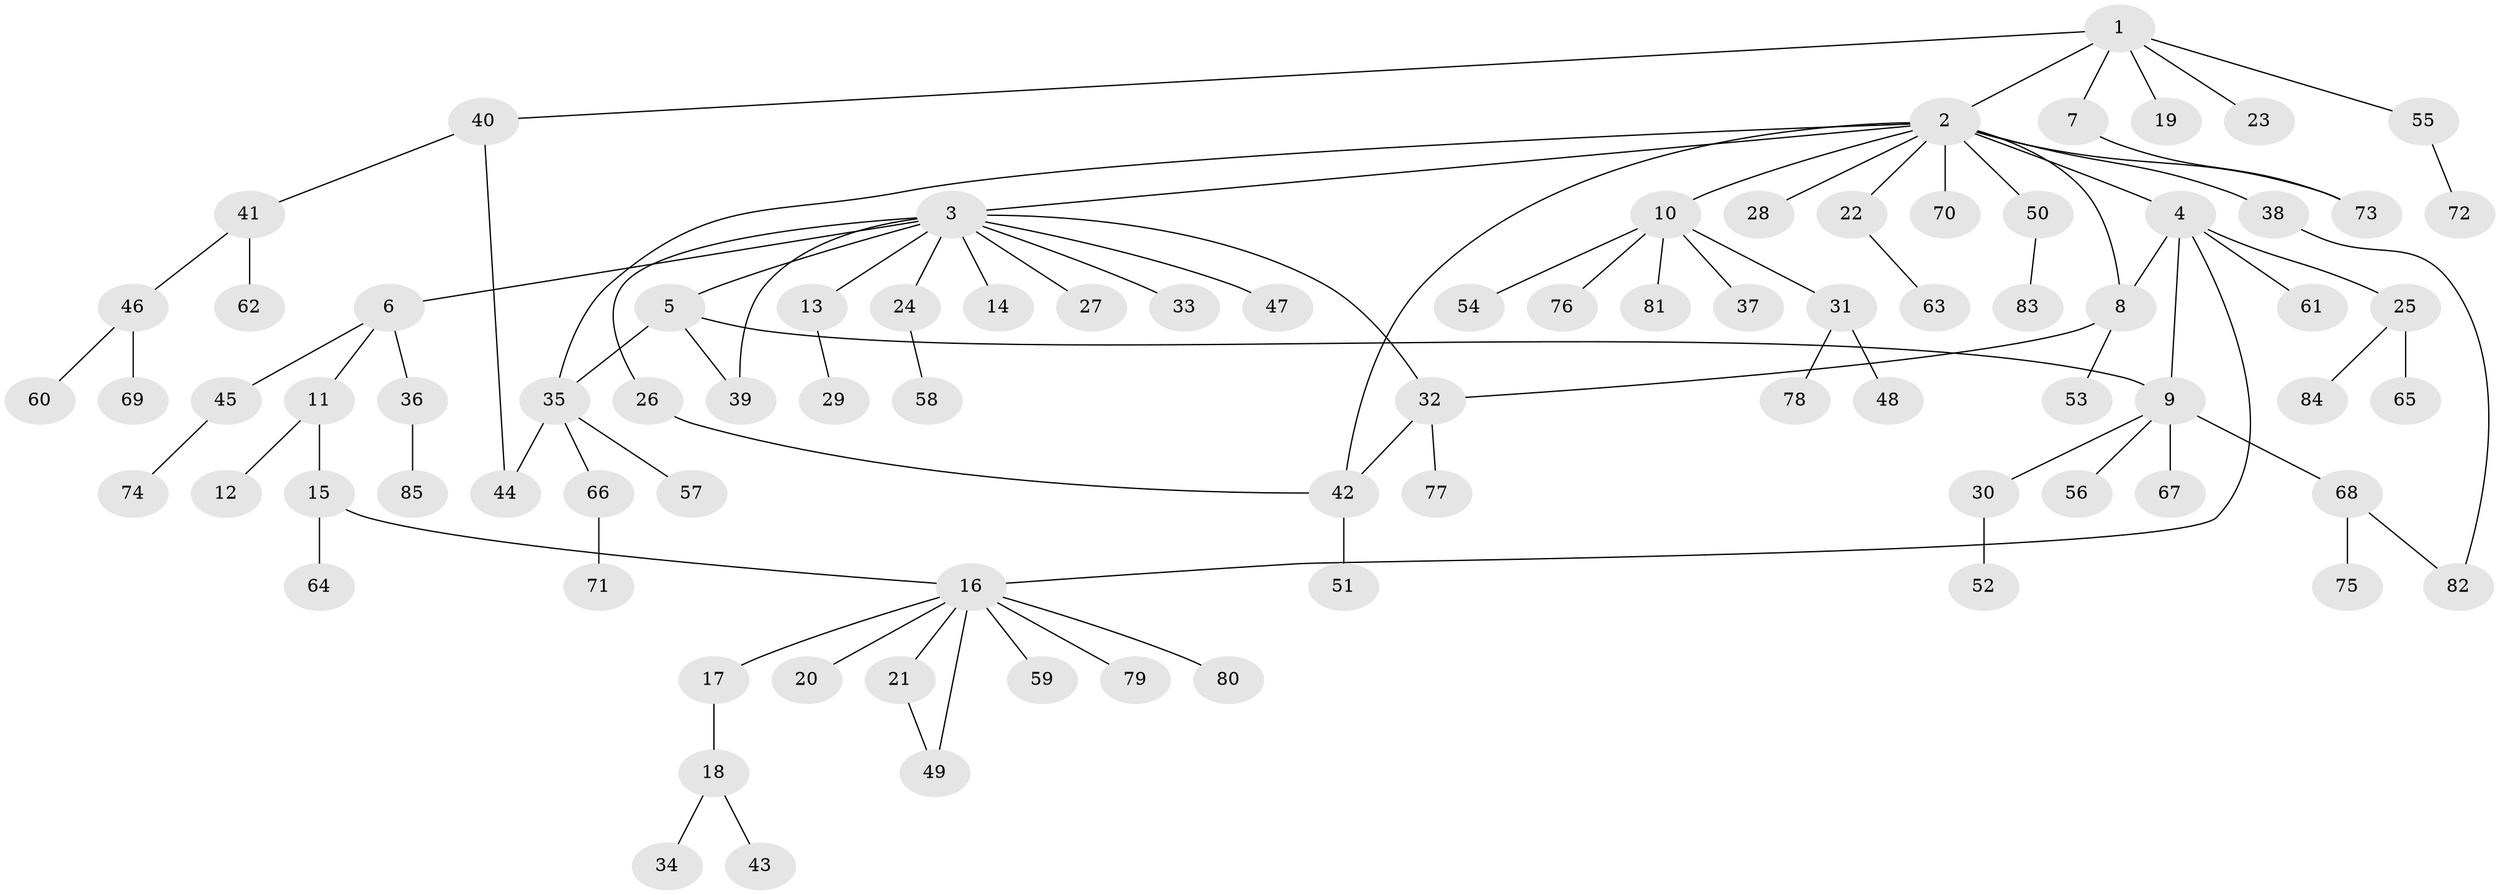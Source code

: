 // Generated by graph-tools (version 1.1) at 2025/14/03/09/25 04:14:36]
// undirected, 85 vertices, 96 edges
graph export_dot {
graph [start="1"]
  node [color=gray90,style=filled];
  1;
  2;
  3;
  4;
  5;
  6;
  7;
  8;
  9;
  10;
  11;
  12;
  13;
  14;
  15;
  16;
  17;
  18;
  19;
  20;
  21;
  22;
  23;
  24;
  25;
  26;
  27;
  28;
  29;
  30;
  31;
  32;
  33;
  34;
  35;
  36;
  37;
  38;
  39;
  40;
  41;
  42;
  43;
  44;
  45;
  46;
  47;
  48;
  49;
  50;
  51;
  52;
  53;
  54;
  55;
  56;
  57;
  58;
  59;
  60;
  61;
  62;
  63;
  64;
  65;
  66;
  67;
  68;
  69;
  70;
  71;
  72;
  73;
  74;
  75;
  76;
  77;
  78;
  79;
  80;
  81;
  82;
  83;
  84;
  85;
  1 -- 2;
  1 -- 7;
  1 -- 19;
  1 -- 23;
  1 -- 40;
  1 -- 55;
  2 -- 3;
  2 -- 4;
  2 -- 8;
  2 -- 10;
  2 -- 22;
  2 -- 28;
  2 -- 35;
  2 -- 38;
  2 -- 42;
  2 -- 50;
  2 -- 70;
  2 -- 73;
  3 -- 5;
  3 -- 6;
  3 -- 13;
  3 -- 14;
  3 -- 24;
  3 -- 26;
  3 -- 27;
  3 -- 32;
  3 -- 33;
  3 -- 39;
  3 -- 47;
  4 -- 8;
  4 -- 9;
  4 -- 16;
  4 -- 25;
  4 -- 61;
  5 -- 9;
  5 -- 35;
  5 -- 39;
  6 -- 11;
  6 -- 36;
  6 -- 45;
  7 -- 73;
  8 -- 32;
  8 -- 53;
  9 -- 30;
  9 -- 56;
  9 -- 67;
  9 -- 68;
  10 -- 31;
  10 -- 37;
  10 -- 54;
  10 -- 76;
  10 -- 81;
  11 -- 12;
  11 -- 15;
  13 -- 29;
  15 -- 16;
  15 -- 64;
  16 -- 17;
  16 -- 20;
  16 -- 21;
  16 -- 49;
  16 -- 59;
  16 -- 79;
  16 -- 80;
  17 -- 18;
  18 -- 34;
  18 -- 43;
  21 -- 49;
  22 -- 63;
  24 -- 58;
  25 -- 65;
  25 -- 84;
  26 -- 42;
  30 -- 52;
  31 -- 48;
  31 -- 78;
  32 -- 42;
  32 -- 77;
  35 -- 44;
  35 -- 57;
  35 -- 66;
  36 -- 85;
  38 -- 82;
  40 -- 41;
  40 -- 44;
  41 -- 46;
  41 -- 62;
  42 -- 51;
  45 -- 74;
  46 -- 60;
  46 -- 69;
  50 -- 83;
  55 -- 72;
  66 -- 71;
  68 -- 75;
  68 -- 82;
}
